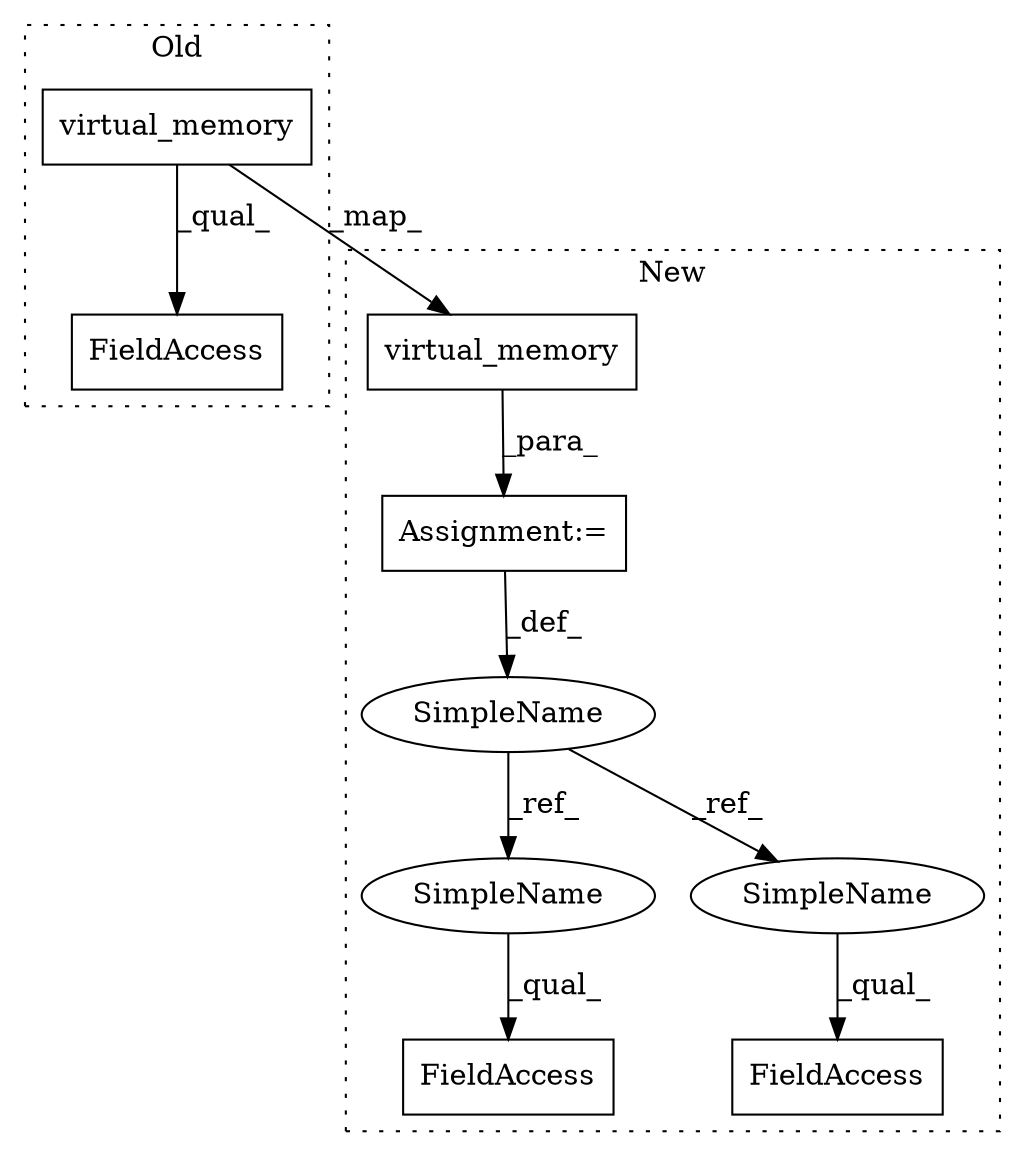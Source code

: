 digraph G {
subgraph cluster0 {
1 [label="virtual_memory" a="32" s="3901" l="16" shape="box"];
4 [label="FieldAccess" a="22" s="3894" l="33" shape="box"];
label = "Old";
style="dotted";
}
subgraph cluster1 {
2 [label="virtual_memory" a="32" s="3850" l="16" shape="box"];
3 [label="FieldAccess" a="22" s="4040" l="17" shape="box"];
5 [label="SimpleName" a="42" s="3832" l="10" shape="ellipse"];
6 [label="FieldAccess" a="22" s="3884" l="16" shape="box"];
7 [label="Assignment:=" a="7" s="3842" l="1" shape="box"];
8 [label="SimpleName" a="42" s="3884" l="10" shape="ellipse"];
9 [label="SimpleName" a="42" s="4040" l="10" shape="ellipse"];
label = "New";
style="dotted";
}
1 -> 2 [label="_map_"];
1 -> 4 [label="_qual_"];
2 -> 7 [label="_para_"];
5 -> 8 [label="_ref_"];
5 -> 9 [label="_ref_"];
7 -> 5 [label="_def_"];
8 -> 6 [label="_qual_"];
9 -> 3 [label="_qual_"];
}